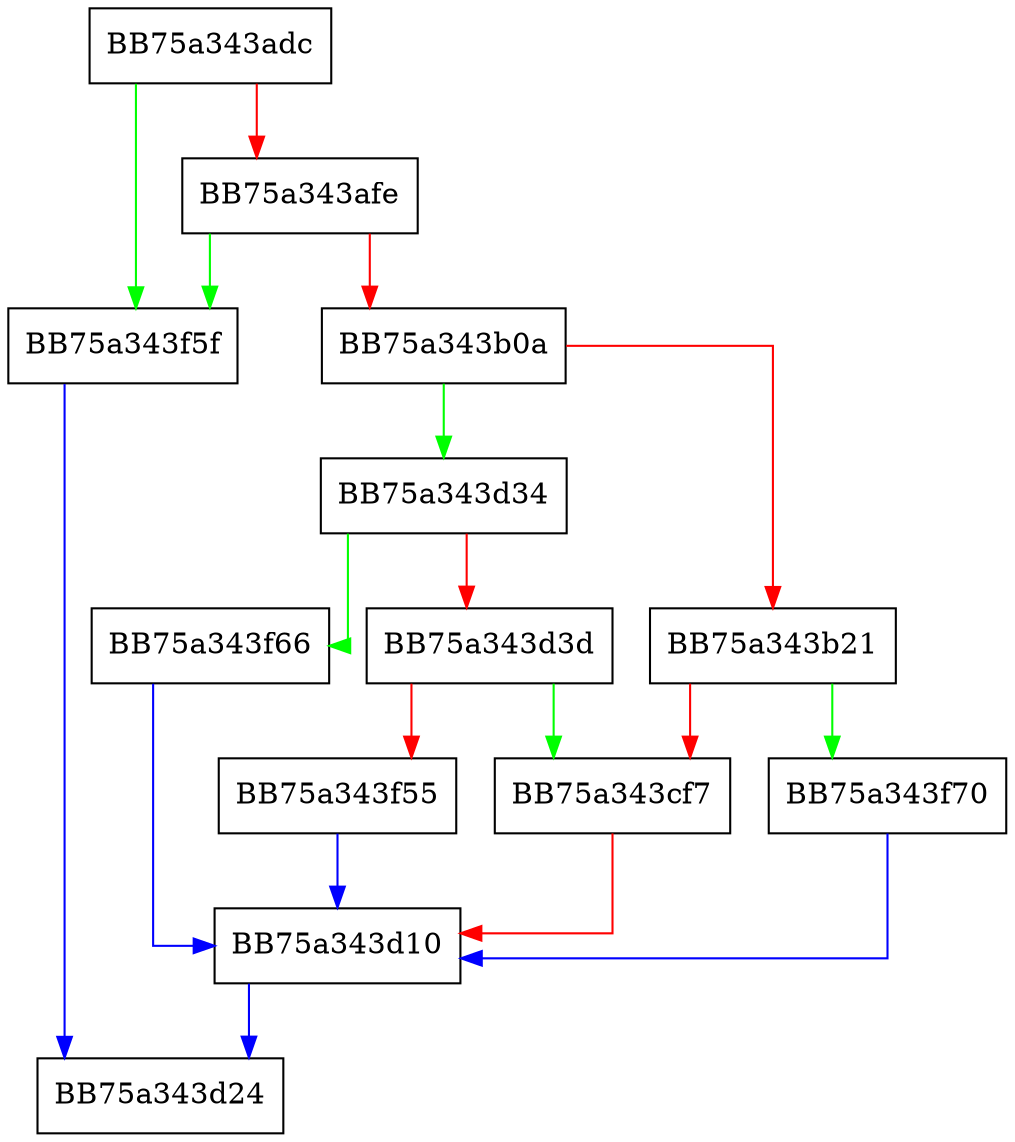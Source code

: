 digraph pe_save_CTX {
  node [shape="box"];
  graph [splines=ortho];
  BB75a343adc -> BB75a343f5f [color="green"];
  BB75a343adc -> BB75a343afe [color="red"];
  BB75a343afe -> BB75a343f5f [color="green"];
  BB75a343afe -> BB75a343b0a [color="red"];
  BB75a343b0a -> BB75a343d34 [color="green"];
  BB75a343b0a -> BB75a343b21 [color="red"];
  BB75a343b21 -> BB75a343f70 [color="green"];
  BB75a343b21 -> BB75a343cf7 [color="red"];
  BB75a343cf7 -> BB75a343d10 [color="red"];
  BB75a343d10 -> BB75a343d24 [color="blue"];
  BB75a343d34 -> BB75a343f66 [color="green"];
  BB75a343d34 -> BB75a343d3d [color="red"];
  BB75a343d3d -> BB75a343cf7 [color="green"];
  BB75a343d3d -> BB75a343f55 [color="red"];
  BB75a343f55 -> BB75a343d10 [color="blue"];
  BB75a343f5f -> BB75a343d24 [color="blue"];
  BB75a343f66 -> BB75a343d10 [color="blue"];
  BB75a343f70 -> BB75a343d10 [color="blue"];
}